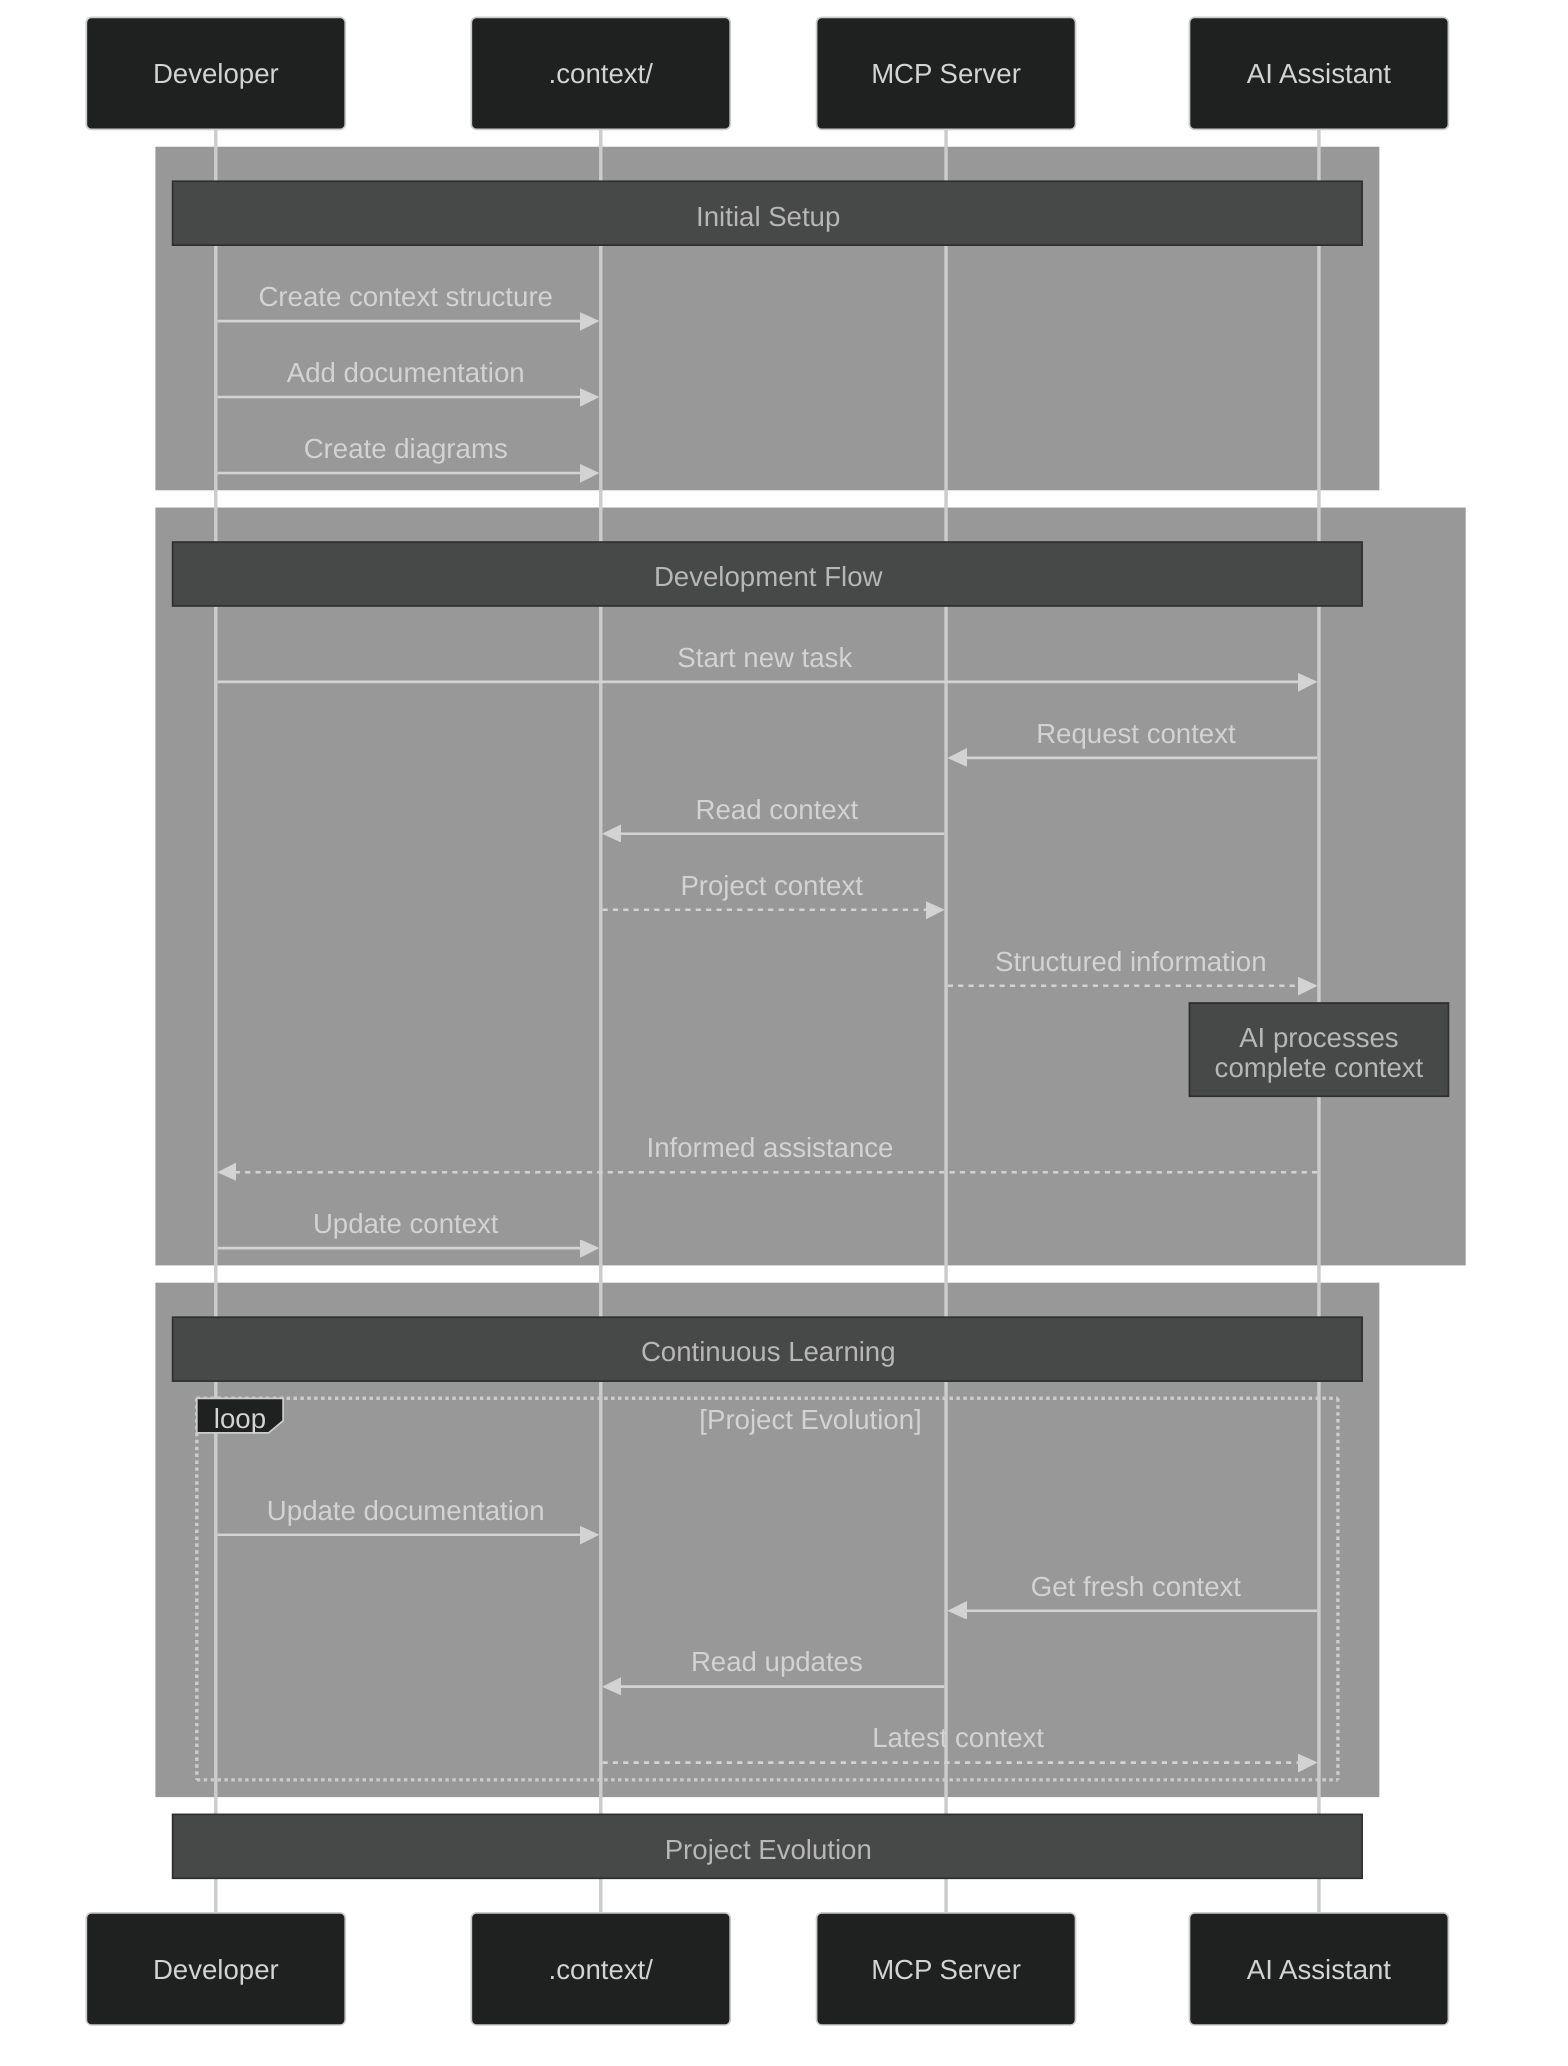 %%{init: { 'theme': 'dark' } }%%
sequenceDiagram
    participant Dev as Developer
    participant DC as .context/
    participant MCP as MCP Server
    participant AI as AI Assistant

    rect rgba(50, 50, 50, 0.5)
        Note over Dev,AI: Initial Setup
        Dev->>DC: Create context structure
        Dev->>DC: Add documentation
        Dev->>DC: Create diagrams
    end

    rect rgba(50, 50, 50, 0.5)
        Note over Dev,AI: Development Flow
        Dev->>AI: Start new task
        AI->>MCP: Request context
        MCP->>DC: Read context
        DC-->>MCP: Project context
        MCP-->>AI: Structured information
        Note over AI: AI processes<br/>complete context
        AI-->>Dev: Informed assistance
        Dev->>DC: Update context
    end
    
    rect rgba(50, 50, 50, 0.5)
        Note over Dev,AI: Continuous Learning
        loop Project Evolution
            Dev->>DC: Update documentation
            AI->>MCP: Get fresh context
            MCP->>DC: Read updates
            DC-->>AI: Latest context
        end
    end

    Note over Dev,AI: Project Evolution